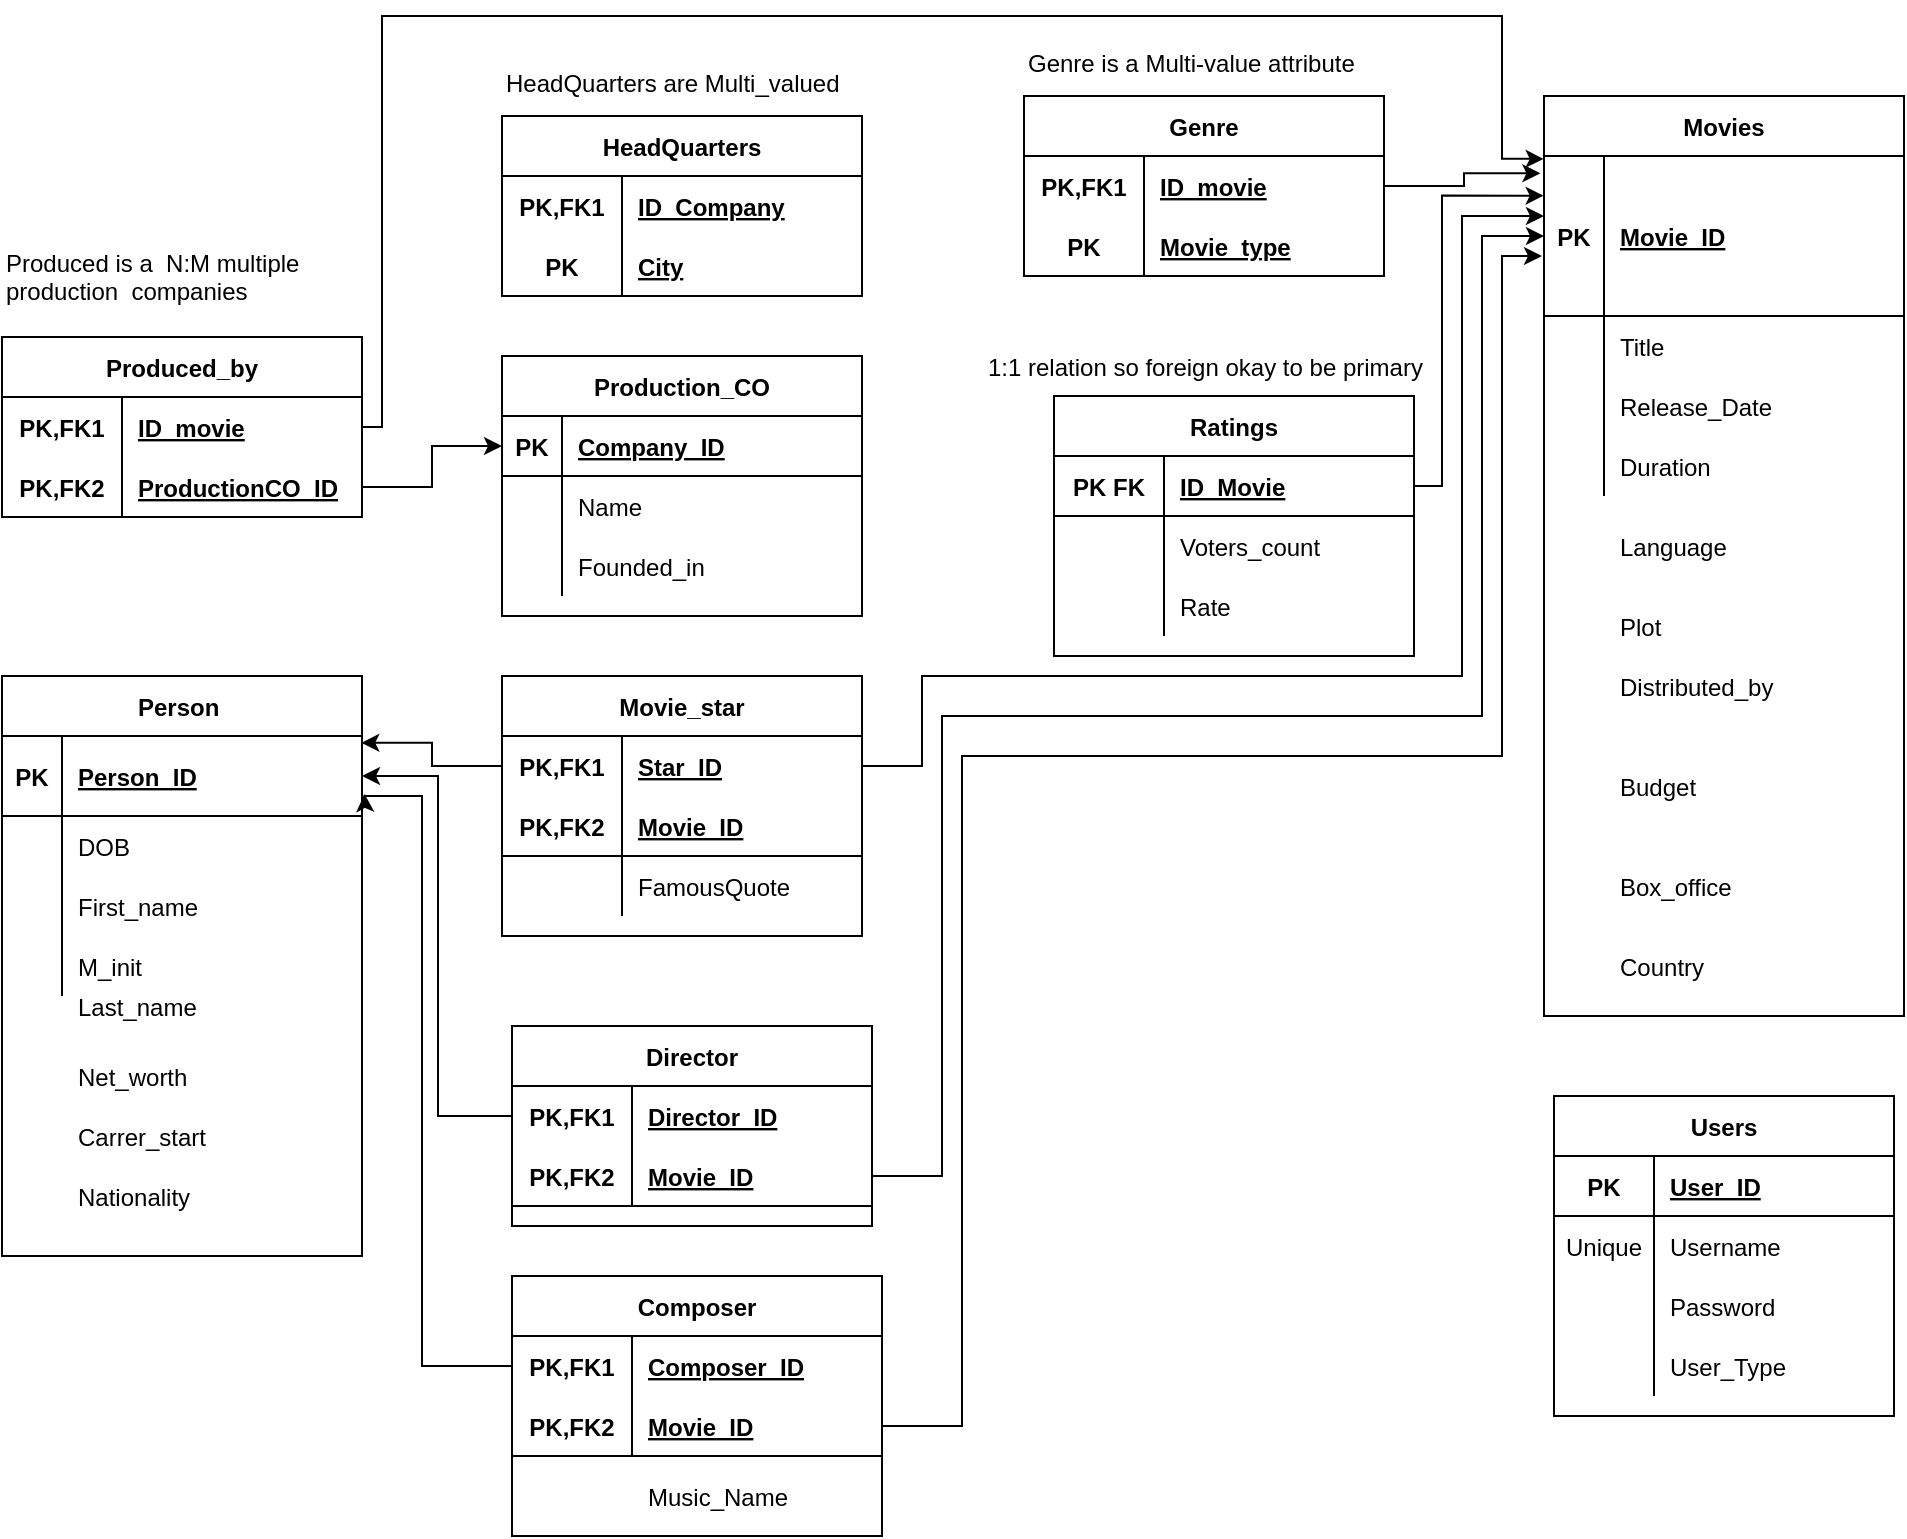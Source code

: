 <mxfile version="14.1.8" type="github">
  <diagram id="R2lEEEUBdFMjLlhIrx00" name="Page-1">
    <mxGraphModel dx="1038" dy="580" grid="1" gridSize="10" guides="1" tooltips="1" connect="1" arrows="1" fold="1" page="1" pageScale="1" pageWidth="850" pageHeight="1100" math="0" shadow="0" extFonts="Permanent Marker^https://fonts.googleapis.com/css?family=Permanent+Marker">
      <root>
        <mxCell id="0" />
        <mxCell id="1" parent="0" />
        <mxCell id="VRXhOcd1XlJgSuAFxM8A-126" value="" style="group" vertex="1" connectable="0" parent="1">
          <mxGeometry x="80" y="110" width="190" height="110" as="geometry" />
        </mxCell>
        <mxCell id="VRXhOcd1XlJgSuAFxM8A-116" value="" style="group" vertex="1" connectable="0" parent="VRXhOcd1XlJgSuAFxM8A-126">
          <mxGeometry y="44" width="190" height="66" as="geometry" />
        </mxCell>
        <mxCell id="VRXhOcd1XlJgSuAFxM8A-117" value="Produced_by" style="shape=table;startSize=30;container=1;collapsible=1;childLayout=tableLayout;fixedRows=1;rowLines=0;fontStyle=1;align=center;resizeLast=1;" vertex="1" parent="VRXhOcd1XlJgSuAFxM8A-116">
          <mxGeometry y="16.5" width="180" height="90" as="geometry" />
        </mxCell>
        <mxCell id="VRXhOcd1XlJgSuAFxM8A-118" value="" style="shape=partialRectangle;collapsible=0;dropTarget=0;pointerEvents=0;fillColor=none;top=0;left=0;bottom=0;right=0;points=[[0,0.5],[1,0.5]];portConstraint=eastwest;" vertex="1" parent="VRXhOcd1XlJgSuAFxM8A-117">
          <mxGeometry y="30" width="180" height="30" as="geometry" />
        </mxCell>
        <mxCell id="VRXhOcd1XlJgSuAFxM8A-119" value="PK,FK1" style="shape=partialRectangle;connectable=0;fillColor=none;top=0;left=0;bottom=0;right=0;fontStyle=1;overflow=hidden;" vertex="1" parent="VRXhOcd1XlJgSuAFxM8A-118">
          <mxGeometry width="60" height="30" as="geometry" />
        </mxCell>
        <mxCell id="VRXhOcd1XlJgSuAFxM8A-120" value="ID_movie" style="shape=partialRectangle;connectable=0;fillColor=none;top=0;left=0;bottom=0;right=0;align=left;spacingLeft=6;fontStyle=5;overflow=hidden;" vertex="1" parent="VRXhOcd1XlJgSuAFxM8A-118">
          <mxGeometry x="60" width="120" height="30" as="geometry" />
        </mxCell>
        <mxCell id="VRXhOcd1XlJgSuAFxM8A-121" value="" style="shape=partialRectangle;collapsible=0;dropTarget=0;pointerEvents=0;fillColor=none;top=0;left=0;bottom=1;right=0;points=[[0,0.5],[1,0.5]];portConstraint=eastwest;" vertex="1" parent="VRXhOcd1XlJgSuAFxM8A-117">
          <mxGeometry y="60" width="180" height="30" as="geometry" />
        </mxCell>
        <mxCell id="VRXhOcd1XlJgSuAFxM8A-122" value="PK,FK2" style="shape=partialRectangle;connectable=0;fillColor=none;top=0;left=0;bottom=0;right=0;fontStyle=1;overflow=hidden;" vertex="1" parent="VRXhOcd1XlJgSuAFxM8A-121">
          <mxGeometry width="60" height="30" as="geometry" />
        </mxCell>
        <mxCell id="VRXhOcd1XlJgSuAFxM8A-123" value="ProductionCO_ID" style="shape=partialRectangle;connectable=0;fillColor=none;top=0;left=0;bottom=0;right=0;align=left;spacingLeft=6;fontStyle=5;overflow=hidden;" vertex="1" parent="VRXhOcd1XlJgSuAFxM8A-121">
          <mxGeometry x="60" width="120" height="30" as="geometry" />
        </mxCell>
        <mxCell id="VRXhOcd1XlJgSuAFxM8A-124" value="&lt;font face=&quot;helvetica&quot;&gt;Produced is a&amp;nbsp; N:M multiple production&amp;nbsp; companies&lt;/font&gt;" style="text;whiteSpace=wrap;html=1;" vertex="1" parent="VRXhOcd1XlJgSuAFxM8A-126">
          <mxGeometry y="10.003" width="190" height="22" as="geometry" />
        </mxCell>
        <mxCell id="VRXhOcd1XlJgSuAFxM8A-128" value="" style="group" vertex="1" connectable="0" parent="1">
          <mxGeometry x="580" y="20" width="451" height="560" as="geometry" />
        </mxCell>
        <mxCell id="VRXhOcd1XlJgSuAFxM8A-71" value="" style="group" vertex="1" connectable="0" parent="VRXhOcd1XlJgSuAFxM8A-128">
          <mxGeometry x="271" y="30" width="180" height="420" as="geometry" />
        </mxCell>
        <mxCell id="VRXhOcd1XlJgSuAFxM8A-46" value="Movies" style="shape=table;startSize=30;container=1;collapsible=1;childLayout=tableLayout;fixedRows=1;rowLines=0;fontStyle=1;align=center;resizeLast=1;" vertex="1" parent="VRXhOcd1XlJgSuAFxM8A-71">
          <mxGeometry width="180" height="460" as="geometry" />
        </mxCell>
        <mxCell id="VRXhOcd1XlJgSuAFxM8A-47" value="" style="shape=partialRectangle;collapsible=0;dropTarget=0;pointerEvents=0;fillColor=none;top=0;left=0;bottom=1;right=0;points=[[0,0.5],[1,0.5]];portConstraint=eastwest;" vertex="1" parent="VRXhOcd1XlJgSuAFxM8A-46">
          <mxGeometry y="30" width="180" height="80" as="geometry" />
        </mxCell>
        <mxCell id="VRXhOcd1XlJgSuAFxM8A-48" value="PK" style="shape=partialRectangle;connectable=0;fillColor=none;top=0;left=0;bottom=0;right=0;fontStyle=1;overflow=hidden;" vertex="1" parent="VRXhOcd1XlJgSuAFxM8A-47">
          <mxGeometry width="30" height="80" as="geometry" />
        </mxCell>
        <mxCell id="VRXhOcd1XlJgSuAFxM8A-49" value="Movie_ID" style="shape=partialRectangle;connectable=0;fillColor=none;top=0;left=0;bottom=0;right=0;align=left;spacingLeft=6;fontStyle=5;overflow=hidden;" vertex="1" parent="VRXhOcd1XlJgSuAFxM8A-47">
          <mxGeometry x="30" width="150" height="80" as="geometry" />
        </mxCell>
        <mxCell id="VRXhOcd1XlJgSuAFxM8A-50" value="" style="shape=partialRectangle;collapsible=0;dropTarget=0;pointerEvents=0;fillColor=none;top=0;left=0;bottom=0;right=0;points=[[0,0.5],[1,0.5]];portConstraint=eastwest;" vertex="1" parent="VRXhOcd1XlJgSuAFxM8A-46">
          <mxGeometry y="110" width="180" height="30" as="geometry" />
        </mxCell>
        <mxCell id="VRXhOcd1XlJgSuAFxM8A-51" value="" style="shape=partialRectangle;connectable=0;fillColor=none;top=0;left=0;bottom=0;right=0;editable=1;overflow=hidden;" vertex="1" parent="VRXhOcd1XlJgSuAFxM8A-50">
          <mxGeometry width="30" height="30" as="geometry" />
        </mxCell>
        <mxCell id="VRXhOcd1XlJgSuAFxM8A-52" value="Title" style="shape=partialRectangle;connectable=0;fillColor=none;top=0;left=0;bottom=0;right=0;align=left;spacingLeft=6;overflow=hidden;" vertex="1" parent="VRXhOcd1XlJgSuAFxM8A-50">
          <mxGeometry x="30" width="150" height="30" as="geometry" />
        </mxCell>
        <mxCell id="VRXhOcd1XlJgSuAFxM8A-53" value="" style="shape=partialRectangle;collapsible=0;dropTarget=0;pointerEvents=0;fillColor=none;top=0;left=0;bottom=0;right=0;points=[[0,0.5],[1,0.5]];portConstraint=eastwest;" vertex="1" parent="VRXhOcd1XlJgSuAFxM8A-46">
          <mxGeometry y="140" width="180" height="30" as="geometry" />
        </mxCell>
        <mxCell id="VRXhOcd1XlJgSuAFxM8A-54" value="" style="shape=partialRectangle;connectable=0;fillColor=none;top=0;left=0;bottom=0;right=0;editable=1;overflow=hidden;" vertex="1" parent="VRXhOcd1XlJgSuAFxM8A-53">
          <mxGeometry width="30" height="30" as="geometry" />
        </mxCell>
        <mxCell id="VRXhOcd1XlJgSuAFxM8A-55" value="Release_Date" style="shape=partialRectangle;connectable=0;fillColor=none;top=0;left=0;bottom=0;right=0;align=left;spacingLeft=6;overflow=hidden;" vertex="1" parent="VRXhOcd1XlJgSuAFxM8A-53">
          <mxGeometry x="30" width="150" height="30" as="geometry" />
        </mxCell>
        <mxCell id="VRXhOcd1XlJgSuAFxM8A-56" value="" style="shape=partialRectangle;collapsible=0;dropTarget=0;pointerEvents=0;fillColor=none;top=0;left=0;bottom=0;right=0;points=[[0,0.5],[1,0.5]];portConstraint=eastwest;" vertex="1" parent="VRXhOcd1XlJgSuAFxM8A-46">
          <mxGeometry y="170" width="180" height="30" as="geometry" />
        </mxCell>
        <mxCell id="VRXhOcd1XlJgSuAFxM8A-57" value="" style="shape=partialRectangle;connectable=0;fillColor=none;top=0;left=0;bottom=0;right=0;editable=1;overflow=hidden;" vertex="1" parent="VRXhOcd1XlJgSuAFxM8A-56">
          <mxGeometry width="30" height="30" as="geometry" />
        </mxCell>
        <mxCell id="VRXhOcd1XlJgSuAFxM8A-58" value="Duration " style="shape=partialRectangle;connectable=0;fillColor=none;top=0;left=0;bottom=0;right=0;align=left;spacingLeft=6;overflow=hidden;" vertex="1" parent="VRXhOcd1XlJgSuAFxM8A-56">
          <mxGeometry x="30" width="150" height="30" as="geometry" />
        </mxCell>
        <mxCell id="VRXhOcd1XlJgSuAFxM8A-64" value="Language" style="shape=partialRectangle;connectable=0;fillColor=none;top=0;left=0;bottom=0;right=0;align=left;spacingLeft=6;overflow=hidden;" vertex="1" parent="VRXhOcd1XlJgSuAFxM8A-71">
          <mxGeometry x="30" y="210" width="150" height="30" as="geometry" />
        </mxCell>
        <mxCell id="VRXhOcd1XlJgSuAFxM8A-65" value="Plot" style="shape=partialRectangle;connectable=0;fillColor=none;top=0;left=0;bottom=0;right=0;align=left;spacingLeft=6;overflow=hidden;" vertex="1" parent="VRXhOcd1XlJgSuAFxM8A-71">
          <mxGeometry x="30" y="250" width="150" height="30" as="geometry" />
        </mxCell>
        <mxCell id="VRXhOcd1XlJgSuAFxM8A-68" value="Distributed_by" style="shape=partialRectangle;connectable=0;fillColor=none;top=0;left=0;bottom=0;right=0;align=left;spacingLeft=6;overflow=hidden;" vertex="1" parent="VRXhOcd1XlJgSuAFxM8A-71">
          <mxGeometry x="30" y="280" width="150" height="30" as="geometry" />
        </mxCell>
        <mxCell id="VRXhOcd1XlJgSuAFxM8A-69" value="Budget" style="shape=partialRectangle;connectable=0;fillColor=none;top=0;left=0;bottom=0;right=0;align=left;spacingLeft=6;overflow=hidden;" vertex="1" parent="VRXhOcd1XlJgSuAFxM8A-71">
          <mxGeometry x="30" y="330" width="150" height="30" as="geometry" />
        </mxCell>
        <mxCell id="VRXhOcd1XlJgSuAFxM8A-70" value="Box_office" style="shape=partialRectangle;connectable=0;fillColor=none;top=0;left=0;bottom=0;right=0;align=left;spacingLeft=6;overflow=hidden;" vertex="1" parent="VRXhOcd1XlJgSuAFxM8A-71">
          <mxGeometry x="30" y="380" width="150" height="30" as="geometry" />
        </mxCell>
        <mxCell id="VRXhOcd1XlJgSuAFxM8A-99" value="" style="group" vertex="1" connectable="0" parent="VRXhOcd1XlJgSuAFxM8A-128">
          <mxGeometry x="11" width="180" height="120" as="geometry" />
        </mxCell>
        <mxCell id="VRXhOcd1XlJgSuAFxM8A-85" value="Genre" style="shape=table;startSize=30;container=1;collapsible=1;childLayout=tableLayout;fixedRows=1;rowLines=0;fontStyle=1;align=center;resizeLast=1;" vertex="1" parent="VRXhOcd1XlJgSuAFxM8A-99">
          <mxGeometry y="30" width="180" height="90" as="geometry" />
        </mxCell>
        <mxCell id="VRXhOcd1XlJgSuAFxM8A-86" value="" style="shape=partialRectangle;collapsible=0;dropTarget=0;pointerEvents=0;fillColor=none;top=0;left=0;bottom=0;right=0;points=[[0,0.5],[1,0.5]];portConstraint=eastwest;" vertex="1" parent="VRXhOcd1XlJgSuAFxM8A-85">
          <mxGeometry y="30" width="180" height="30" as="geometry" />
        </mxCell>
        <mxCell id="VRXhOcd1XlJgSuAFxM8A-87" value="PK,FK1" style="shape=partialRectangle;connectable=0;fillColor=none;top=0;left=0;bottom=0;right=0;fontStyle=1;overflow=hidden;" vertex="1" parent="VRXhOcd1XlJgSuAFxM8A-86">
          <mxGeometry width="60" height="30" as="geometry" />
        </mxCell>
        <mxCell id="VRXhOcd1XlJgSuAFxM8A-88" value="ID_movie" style="shape=partialRectangle;connectable=0;fillColor=none;top=0;left=0;bottom=0;right=0;align=left;spacingLeft=6;fontStyle=5;overflow=hidden;" vertex="1" parent="VRXhOcd1XlJgSuAFxM8A-86">
          <mxGeometry x="60" width="120" height="30" as="geometry" />
        </mxCell>
        <mxCell id="VRXhOcd1XlJgSuAFxM8A-89" value="" style="shape=partialRectangle;collapsible=0;dropTarget=0;pointerEvents=0;fillColor=none;top=0;left=0;bottom=1;right=0;points=[[0,0.5],[1,0.5]];portConstraint=eastwest;" vertex="1" parent="VRXhOcd1XlJgSuAFxM8A-85">
          <mxGeometry y="60" width="180" height="30" as="geometry" />
        </mxCell>
        <mxCell id="VRXhOcd1XlJgSuAFxM8A-90" value="PK" style="shape=partialRectangle;connectable=0;fillColor=none;top=0;left=0;bottom=0;right=0;fontStyle=1;overflow=hidden;" vertex="1" parent="VRXhOcd1XlJgSuAFxM8A-89">
          <mxGeometry width="60" height="30" as="geometry" />
        </mxCell>
        <mxCell id="VRXhOcd1XlJgSuAFxM8A-91" value="Movie_type" style="shape=partialRectangle;connectable=0;fillColor=none;top=0;left=0;bottom=0;right=0;align=left;spacingLeft=6;fontStyle=5;overflow=hidden;" vertex="1" parent="VRXhOcd1XlJgSuAFxM8A-89">
          <mxGeometry x="60" width="120" height="30" as="geometry" />
        </mxCell>
        <mxCell id="VRXhOcd1XlJgSuAFxM8A-101" value="Ratings" style="shape=table;startSize=30;container=1;collapsible=1;childLayout=tableLayout;fixedRows=1;rowLines=0;fontStyle=1;align=center;resizeLast=1;" vertex="1" parent="VRXhOcd1XlJgSuAFxM8A-128">
          <mxGeometry x="26" y="180" width="180" height="130" as="geometry" />
        </mxCell>
        <mxCell id="VRXhOcd1XlJgSuAFxM8A-102" value="" style="shape=partialRectangle;collapsible=0;dropTarget=0;pointerEvents=0;fillColor=none;top=0;left=0;bottom=1;right=0;points=[[0,0.5],[1,0.5]];portConstraint=eastwest;" vertex="1" parent="VRXhOcd1XlJgSuAFxM8A-101">
          <mxGeometry y="30" width="180" height="30" as="geometry" />
        </mxCell>
        <mxCell id="VRXhOcd1XlJgSuAFxM8A-103" value="PK FK" style="shape=partialRectangle;connectable=0;fillColor=none;top=0;left=0;bottom=0;right=0;fontStyle=1;overflow=hidden;" vertex="1" parent="VRXhOcd1XlJgSuAFxM8A-102">
          <mxGeometry width="55" height="30" as="geometry" />
        </mxCell>
        <mxCell id="VRXhOcd1XlJgSuAFxM8A-104" value="ID_Movie" style="shape=partialRectangle;connectable=0;fillColor=none;top=0;left=0;bottom=0;right=0;align=left;spacingLeft=6;fontStyle=5;overflow=hidden;" vertex="1" parent="VRXhOcd1XlJgSuAFxM8A-102">
          <mxGeometry x="55" width="125" height="30" as="geometry" />
        </mxCell>
        <mxCell id="VRXhOcd1XlJgSuAFxM8A-105" value="" style="shape=partialRectangle;collapsible=0;dropTarget=0;pointerEvents=0;fillColor=none;top=0;left=0;bottom=0;right=0;points=[[0,0.5],[1,0.5]];portConstraint=eastwest;" vertex="1" parent="VRXhOcd1XlJgSuAFxM8A-101">
          <mxGeometry y="60" width="180" height="30" as="geometry" />
        </mxCell>
        <mxCell id="VRXhOcd1XlJgSuAFxM8A-106" value="" style="shape=partialRectangle;connectable=0;fillColor=none;top=0;left=0;bottom=0;right=0;editable=1;overflow=hidden;" vertex="1" parent="VRXhOcd1XlJgSuAFxM8A-105">
          <mxGeometry width="55" height="30" as="geometry" />
        </mxCell>
        <mxCell id="VRXhOcd1XlJgSuAFxM8A-107" value="Voters_count" style="shape=partialRectangle;connectable=0;fillColor=none;top=0;left=0;bottom=0;right=0;align=left;spacingLeft=6;overflow=hidden;" vertex="1" parent="VRXhOcd1XlJgSuAFxM8A-105">
          <mxGeometry x="55" width="125" height="30" as="geometry" />
        </mxCell>
        <mxCell id="VRXhOcd1XlJgSuAFxM8A-108" value="" style="shape=partialRectangle;collapsible=0;dropTarget=0;pointerEvents=0;fillColor=none;top=0;left=0;bottom=0;right=0;points=[[0,0.5],[1,0.5]];portConstraint=eastwest;" vertex="1" parent="VRXhOcd1XlJgSuAFxM8A-101">
          <mxGeometry y="90" width="180" height="30" as="geometry" />
        </mxCell>
        <mxCell id="VRXhOcd1XlJgSuAFxM8A-109" value="" style="shape=partialRectangle;connectable=0;fillColor=none;top=0;left=0;bottom=0;right=0;editable=1;overflow=hidden;" vertex="1" parent="VRXhOcd1XlJgSuAFxM8A-108">
          <mxGeometry width="55" height="30" as="geometry" />
        </mxCell>
        <mxCell id="VRXhOcd1XlJgSuAFxM8A-110" value="Rate" style="shape=partialRectangle;connectable=0;fillColor=none;top=0;left=0;bottom=0;right=0;align=left;spacingLeft=6;overflow=hidden;" vertex="1" parent="VRXhOcd1XlJgSuAFxM8A-108">
          <mxGeometry x="55" width="125" height="30" as="geometry" />
        </mxCell>
        <mxCell id="VRXhOcd1XlJgSuAFxM8A-114" value="1:1 relation so foreign okay to be primary" style="shape=partialRectangle;connectable=0;fillColor=none;top=0;left=0;bottom=0;right=0;align=left;spacingLeft=6;overflow=hidden;" vertex="1" parent="VRXhOcd1XlJgSuAFxM8A-128">
          <mxGeometry x="-15" y="150" width="232" height="30" as="geometry" />
        </mxCell>
        <mxCell id="VRXhOcd1XlJgSuAFxM8A-245" style="edgeStyle=orthogonalEdgeStyle;rounded=0;orthogonalLoop=1;jettySize=auto;html=1;exitX=1;exitY=0.5;exitDx=0;exitDy=0;entryX=-0.01;entryY=0.108;entryDx=0;entryDy=0;entryPerimeter=0;" edge="1" parent="VRXhOcd1XlJgSuAFxM8A-128" source="VRXhOcd1XlJgSuAFxM8A-86" target="VRXhOcd1XlJgSuAFxM8A-47">
          <mxGeometry relative="1" as="geometry" />
        </mxCell>
        <mxCell id="VRXhOcd1XlJgSuAFxM8A-247" style="edgeStyle=orthogonalEdgeStyle;rounded=0;orthogonalLoop=1;jettySize=auto;html=1;exitX=1;exitY=0.5;exitDx=0;exitDy=0;entryX=-0.001;entryY=0.248;entryDx=0;entryDy=0;entryPerimeter=0;" edge="1" parent="VRXhOcd1XlJgSuAFxM8A-128" source="VRXhOcd1XlJgSuAFxM8A-102" target="VRXhOcd1XlJgSuAFxM8A-47">
          <mxGeometry relative="1" as="geometry">
            <mxPoint x="230" y="80" as="targetPoint" />
            <Array as="points">
              <mxPoint x="220" y="225" />
              <mxPoint x="220" y="80" />
            </Array>
          </mxGeometry>
        </mxCell>
        <mxCell id="VRXhOcd1XlJgSuAFxM8A-258" value="Country" style="shape=partialRectangle;connectable=0;fillColor=none;top=0;left=0;bottom=0;right=0;align=left;spacingLeft=6;overflow=hidden;" vertex="1" parent="VRXhOcd1XlJgSuAFxM8A-128">
          <mxGeometry x="301" y="450" width="150" height="30" as="geometry" />
        </mxCell>
        <mxCell id="VRXhOcd1XlJgSuAFxM8A-98" value="&lt;span style=&quot;font-family: &amp;#34;helvetica&amp;#34;&quot;&gt;Genre is a Multi-value attribute&lt;/span&gt;" style="text;whiteSpace=wrap;html=1;" vertex="1" parent="VRXhOcd1XlJgSuAFxM8A-128">
          <mxGeometry x="11" width="180" height="30" as="geometry" />
        </mxCell>
        <mxCell id="VRXhOcd1XlJgSuAFxM8A-133" value="Person " style="shape=table;startSize=30;container=1;collapsible=1;childLayout=tableLayout;fixedRows=1;rowLines=0;fontStyle=1;align=center;resizeLast=1;" vertex="1" parent="1">
          <mxGeometry x="80" y="340" width="180" height="290" as="geometry" />
        </mxCell>
        <mxCell id="VRXhOcd1XlJgSuAFxM8A-134" value="" style="shape=partialRectangle;collapsible=0;dropTarget=0;pointerEvents=0;fillColor=none;top=0;left=0;bottom=1;right=0;points=[[0,0.5],[1,0.5]];portConstraint=eastwest;" vertex="1" parent="VRXhOcd1XlJgSuAFxM8A-133">
          <mxGeometry y="30" width="180" height="40" as="geometry" />
        </mxCell>
        <mxCell id="VRXhOcd1XlJgSuAFxM8A-135" value="PK" style="shape=partialRectangle;connectable=0;fillColor=none;top=0;left=0;bottom=0;right=0;fontStyle=1;overflow=hidden;" vertex="1" parent="VRXhOcd1XlJgSuAFxM8A-134">
          <mxGeometry width="30" height="40" as="geometry" />
        </mxCell>
        <mxCell id="VRXhOcd1XlJgSuAFxM8A-136" value="Person_ID" style="shape=partialRectangle;connectable=0;fillColor=none;top=0;left=0;bottom=0;right=0;align=left;spacingLeft=6;fontStyle=5;overflow=hidden;" vertex="1" parent="VRXhOcd1XlJgSuAFxM8A-134">
          <mxGeometry x="30" width="150" height="40" as="geometry" />
        </mxCell>
        <mxCell id="VRXhOcd1XlJgSuAFxM8A-137" value="" style="shape=partialRectangle;collapsible=0;dropTarget=0;pointerEvents=0;fillColor=none;top=0;left=0;bottom=0;right=0;points=[[0,0.5],[1,0.5]];portConstraint=eastwest;" vertex="1" parent="VRXhOcd1XlJgSuAFxM8A-133">
          <mxGeometry y="70" width="180" height="30" as="geometry" />
        </mxCell>
        <mxCell id="VRXhOcd1XlJgSuAFxM8A-138" value="" style="shape=partialRectangle;connectable=0;fillColor=none;top=0;left=0;bottom=0;right=0;editable=1;overflow=hidden;" vertex="1" parent="VRXhOcd1XlJgSuAFxM8A-137">
          <mxGeometry width="30" height="30" as="geometry" />
        </mxCell>
        <mxCell id="VRXhOcd1XlJgSuAFxM8A-139" value="DOB" style="shape=partialRectangle;connectable=0;fillColor=none;top=0;left=0;bottom=0;right=0;align=left;spacingLeft=6;overflow=hidden;" vertex="1" parent="VRXhOcd1XlJgSuAFxM8A-137">
          <mxGeometry x="30" width="150" height="30" as="geometry" />
        </mxCell>
        <mxCell id="VRXhOcd1XlJgSuAFxM8A-140" value="" style="shape=partialRectangle;collapsible=0;dropTarget=0;pointerEvents=0;fillColor=none;top=0;left=0;bottom=0;right=0;points=[[0,0.5],[1,0.5]];portConstraint=eastwest;" vertex="1" parent="VRXhOcd1XlJgSuAFxM8A-133">
          <mxGeometry y="100" width="180" height="30" as="geometry" />
        </mxCell>
        <mxCell id="VRXhOcd1XlJgSuAFxM8A-141" value="" style="shape=partialRectangle;connectable=0;fillColor=none;top=0;left=0;bottom=0;right=0;editable=1;overflow=hidden;" vertex="1" parent="VRXhOcd1XlJgSuAFxM8A-140">
          <mxGeometry width="30" height="30" as="geometry" />
        </mxCell>
        <mxCell id="VRXhOcd1XlJgSuAFxM8A-142" value="First_name" style="shape=partialRectangle;connectable=0;fillColor=none;top=0;left=0;bottom=0;right=0;align=left;spacingLeft=6;overflow=hidden;" vertex="1" parent="VRXhOcd1XlJgSuAFxM8A-140">
          <mxGeometry x="30" width="150" height="30" as="geometry" />
        </mxCell>
        <mxCell id="VRXhOcd1XlJgSuAFxM8A-143" value="" style="shape=partialRectangle;collapsible=0;dropTarget=0;pointerEvents=0;fillColor=none;top=0;left=0;bottom=0;right=0;points=[[0,0.5],[1,0.5]];portConstraint=eastwest;" vertex="1" parent="VRXhOcd1XlJgSuAFxM8A-133">
          <mxGeometry y="130" width="180" height="30" as="geometry" />
        </mxCell>
        <mxCell id="VRXhOcd1XlJgSuAFxM8A-144" value="" style="shape=partialRectangle;connectable=0;fillColor=none;top=0;left=0;bottom=0;right=0;editable=1;overflow=hidden;" vertex="1" parent="VRXhOcd1XlJgSuAFxM8A-143">
          <mxGeometry width="30" height="30" as="geometry" />
        </mxCell>
        <mxCell id="VRXhOcd1XlJgSuAFxM8A-145" value="M_init" style="shape=partialRectangle;connectable=0;fillColor=none;top=0;left=0;bottom=0;right=0;align=left;spacingLeft=6;overflow=hidden;" vertex="1" parent="VRXhOcd1XlJgSuAFxM8A-143">
          <mxGeometry x="30" width="150" height="30" as="geometry" />
        </mxCell>
        <mxCell id="VRXhOcd1XlJgSuAFxM8A-173" value="Last_name" style="shape=partialRectangle;connectable=0;fillColor=none;top=0;left=0;bottom=0;right=0;align=left;spacingLeft=6;overflow=hidden;" vertex="1" parent="1">
          <mxGeometry x="110" y="490" width="150" height="30" as="geometry" />
        </mxCell>
        <mxCell id="VRXhOcd1XlJgSuAFxM8A-183" value="Net_worth" style="shape=partialRectangle;connectable=0;fillColor=none;top=0;left=0;bottom=0;right=0;align=left;spacingLeft=6;overflow=hidden;" vertex="1" parent="1">
          <mxGeometry x="110" y="525" width="150" height="30" as="geometry" />
        </mxCell>
        <mxCell id="VRXhOcd1XlJgSuAFxM8A-184" value="Carrer_start" style="shape=partialRectangle;connectable=0;fillColor=none;top=0;left=0;bottom=0;right=0;align=left;spacingLeft=6;overflow=hidden;" vertex="1" parent="1">
          <mxGeometry x="110" y="555" width="150" height="30" as="geometry" />
        </mxCell>
        <mxCell id="VRXhOcd1XlJgSuAFxM8A-188" value="Nationality" style="shape=partialRectangle;connectable=0;fillColor=none;top=0;left=0;bottom=0;right=0;align=left;spacingLeft=6;overflow=hidden;" vertex="1" parent="1">
          <mxGeometry x="110" y="585" width="150" height="30" as="geometry" />
        </mxCell>
        <mxCell id="VRXhOcd1XlJgSuAFxM8A-203" value="Movie_star" style="shape=table;startSize=30;container=1;collapsible=1;childLayout=tableLayout;fixedRows=1;rowLines=0;fontStyle=1;align=center;resizeLast=1;" vertex="1" parent="1">
          <mxGeometry x="330" y="340" width="180" height="130" as="geometry" />
        </mxCell>
        <mxCell id="VRXhOcd1XlJgSuAFxM8A-204" value="" style="shape=partialRectangle;collapsible=0;dropTarget=0;pointerEvents=0;fillColor=none;top=0;left=0;bottom=0;right=0;points=[[0,0.5],[1,0.5]];portConstraint=eastwest;" vertex="1" parent="VRXhOcd1XlJgSuAFxM8A-203">
          <mxGeometry y="30" width="180" height="30" as="geometry" />
        </mxCell>
        <mxCell id="VRXhOcd1XlJgSuAFxM8A-205" value="PK,FK1" style="shape=partialRectangle;connectable=0;fillColor=none;top=0;left=0;bottom=0;right=0;fontStyle=1;overflow=hidden;" vertex="1" parent="VRXhOcd1XlJgSuAFxM8A-204">
          <mxGeometry width="60" height="30" as="geometry" />
        </mxCell>
        <mxCell id="VRXhOcd1XlJgSuAFxM8A-206" value="Star_ID" style="shape=partialRectangle;connectable=0;fillColor=none;top=0;left=0;bottom=0;right=0;align=left;spacingLeft=6;fontStyle=5;overflow=hidden;" vertex="1" parent="VRXhOcd1XlJgSuAFxM8A-204">
          <mxGeometry x="60" width="120" height="30" as="geometry" />
        </mxCell>
        <mxCell id="VRXhOcd1XlJgSuAFxM8A-207" value="" style="shape=partialRectangle;collapsible=0;dropTarget=0;pointerEvents=0;fillColor=none;top=0;left=0;bottom=1;right=0;points=[[0,0.5],[1,0.5]];portConstraint=eastwest;" vertex="1" parent="VRXhOcd1XlJgSuAFxM8A-203">
          <mxGeometry y="60" width="180" height="30" as="geometry" />
        </mxCell>
        <mxCell id="VRXhOcd1XlJgSuAFxM8A-208" value="PK,FK2" style="shape=partialRectangle;connectable=0;fillColor=none;top=0;left=0;bottom=0;right=0;fontStyle=1;overflow=hidden;" vertex="1" parent="VRXhOcd1XlJgSuAFxM8A-207">
          <mxGeometry width="60" height="30" as="geometry" />
        </mxCell>
        <mxCell id="VRXhOcd1XlJgSuAFxM8A-209" value="Movie_ID" style="shape=partialRectangle;connectable=0;fillColor=none;top=0;left=0;bottom=0;right=0;align=left;spacingLeft=6;fontStyle=5;overflow=hidden;" vertex="1" parent="VRXhOcd1XlJgSuAFxM8A-207">
          <mxGeometry x="60" width="120" height="30" as="geometry" />
        </mxCell>
        <mxCell id="VRXhOcd1XlJgSuAFxM8A-210" value="" style="shape=partialRectangle;collapsible=0;dropTarget=0;pointerEvents=0;fillColor=none;top=0;left=0;bottom=0;right=0;points=[[0,0.5],[1,0.5]];portConstraint=eastwest;" vertex="1" parent="VRXhOcd1XlJgSuAFxM8A-203">
          <mxGeometry y="90" width="180" height="30" as="geometry" />
        </mxCell>
        <mxCell id="VRXhOcd1XlJgSuAFxM8A-211" value="" style="shape=partialRectangle;connectable=0;fillColor=none;top=0;left=0;bottom=0;right=0;editable=1;overflow=hidden;" vertex="1" parent="VRXhOcd1XlJgSuAFxM8A-210">
          <mxGeometry width="60" height="30" as="geometry" />
        </mxCell>
        <mxCell id="VRXhOcd1XlJgSuAFxM8A-212" value="FamousQuote" style="shape=partialRectangle;connectable=0;fillColor=none;top=0;left=0;bottom=0;right=0;align=left;spacingLeft=6;overflow=hidden;" vertex="1" parent="VRXhOcd1XlJgSuAFxM8A-210">
          <mxGeometry x="60" width="120" height="30" as="geometry" />
        </mxCell>
        <mxCell id="VRXhOcd1XlJgSuAFxM8A-216" style="edgeStyle=orthogonalEdgeStyle;rounded=0;orthogonalLoop=1;jettySize=auto;html=1;exitX=0;exitY=0.5;exitDx=0;exitDy=0;entryX=0.998;entryY=0.085;entryDx=0;entryDy=0;entryPerimeter=0;" edge="1" parent="1" source="VRXhOcd1XlJgSuAFxM8A-204" target="VRXhOcd1XlJgSuAFxM8A-134">
          <mxGeometry relative="1" as="geometry">
            <mxPoint x="270" y="385" as="targetPoint" />
          </mxGeometry>
        </mxCell>
        <mxCell id="VRXhOcd1XlJgSuAFxM8A-221" value="Director" style="shape=table;startSize=30;container=1;collapsible=1;childLayout=tableLayout;fixedRows=1;rowLines=0;fontStyle=1;align=center;resizeLast=1;" vertex="1" parent="1">
          <mxGeometry x="335" y="515" width="180" height="100" as="geometry" />
        </mxCell>
        <mxCell id="VRXhOcd1XlJgSuAFxM8A-222" value="" style="shape=partialRectangle;collapsible=0;dropTarget=0;pointerEvents=0;fillColor=none;top=0;left=0;bottom=0;right=0;points=[[0,0.5],[1,0.5]];portConstraint=eastwest;" vertex="1" parent="VRXhOcd1XlJgSuAFxM8A-221">
          <mxGeometry y="30" width="180" height="30" as="geometry" />
        </mxCell>
        <mxCell id="VRXhOcd1XlJgSuAFxM8A-223" value="PK,FK1" style="shape=partialRectangle;connectable=0;fillColor=none;top=0;left=0;bottom=0;right=0;fontStyle=1;overflow=hidden;" vertex="1" parent="VRXhOcd1XlJgSuAFxM8A-222">
          <mxGeometry width="60" height="30" as="geometry" />
        </mxCell>
        <mxCell id="VRXhOcd1XlJgSuAFxM8A-224" value="Director_ID" style="shape=partialRectangle;connectable=0;fillColor=none;top=0;left=0;bottom=0;right=0;align=left;spacingLeft=6;fontStyle=5;overflow=hidden;" vertex="1" parent="VRXhOcd1XlJgSuAFxM8A-222">
          <mxGeometry x="60" width="120" height="30" as="geometry" />
        </mxCell>
        <mxCell id="VRXhOcd1XlJgSuAFxM8A-225" value="" style="shape=partialRectangle;collapsible=0;dropTarget=0;pointerEvents=0;fillColor=none;top=0;left=0;bottom=1;right=0;points=[[0,0.5],[1,0.5]];portConstraint=eastwest;" vertex="1" parent="VRXhOcd1XlJgSuAFxM8A-221">
          <mxGeometry y="60" width="180" height="30" as="geometry" />
        </mxCell>
        <mxCell id="VRXhOcd1XlJgSuAFxM8A-226" value="PK,FK2" style="shape=partialRectangle;connectable=0;fillColor=none;top=0;left=0;bottom=0;right=0;fontStyle=1;overflow=hidden;" vertex="1" parent="VRXhOcd1XlJgSuAFxM8A-225">
          <mxGeometry width="60" height="30" as="geometry" />
        </mxCell>
        <mxCell id="VRXhOcd1XlJgSuAFxM8A-227" value="Movie_ID" style="shape=partialRectangle;connectable=0;fillColor=none;top=0;left=0;bottom=0;right=0;align=left;spacingLeft=6;fontStyle=5;overflow=hidden;" vertex="1" parent="VRXhOcd1XlJgSuAFxM8A-225">
          <mxGeometry x="60" width="120" height="30" as="geometry" />
        </mxCell>
        <mxCell id="VRXhOcd1XlJgSuAFxM8A-232" style="edgeStyle=orthogonalEdgeStyle;rounded=0;orthogonalLoop=1;jettySize=auto;html=1;" edge="1" parent="1" source="VRXhOcd1XlJgSuAFxM8A-222">
          <mxGeometry relative="1" as="geometry">
            <mxPoint x="260" y="390" as="targetPoint" />
            <Array as="points">
              <mxPoint x="298" y="560" />
              <mxPoint x="298" y="390" />
              <mxPoint x="262" y="390" />
            </Array>
          </mxGeometry>
        </mxCell>
        <mxCell id="VRXhOcd1XlJgSuAFxM8A-234" value="Composer" style="shape=table;startSize=30;container=1;collapsible=1;childLayout=tableLayout;fixedRows=1;rowLines=0;fontStyle=1;align=center;resizeLast=1;" vertex="1" parent="1">
          <mxGeometry x="335" y="640" width="185" height="130" as="geometry" />
        </mxCell>
        <mxCell id="VRXhOcd1XlJgSuAFxM8A-235" value="" style="shape=partialRectangle;collapsible=0;dropTarget=0;pointerEvents=0;fillColor=none;top=0;left=0;bottom=0;right=0;points=[[0,0.5],[1,0.5]];portConstraint=eastwest;" vertex="1" parent="VRXhOcd1XlJgSuAFxM8A-234">
          <mxGeometry y="30" width="185" height="30" as="geometry" />
        </mxCell>
        <mxCell id="VRXhOcd1XlJgSuAFxM8A-236" value="PK,FK1" style="shape=partialRectangle;connectable=0;fillColor=none;top=0;left=0;bottom=0;right=0;fontStyle=1;overflow=hidden;" vertex="1" parent="VRXhOcd1XlJgSuAFxM8A-235">
          <mxGeometry width="60" height="30" as="geometry" />
        </mxCell>
        <mxCell id="VRXhOcd1XlJgSuAFxM8A-237" value="Composer_ID" style="shape=partialRectangle;connectable=0;fillColor=none;top=0;left=0;bottom=0;right=0;align=left;spacingLeft=6;fontStyle=5;overflow=hidden;" vertex="1" parent="VRXhOcd1XlJgSuAFxM8A-235">
          <mxGeometry x="60" width="125" height="30" as="geometry" />
        </mxCell>
        <mxCell id="VRXhOcd1XlJgSuAFxM8A-238" value="" style="shape=partialRectangle;collapsible=0;dropTarget=0;pointerEvents=0;fillColor=none;top=0;left=0;bottom=1;right=0;points=[[0,0.5],[1,0.5]];portConstraint=eastwest;" vertex="1" parent="VRXhOcd1XlJgSuAFxM8A-234">
          <mxGeometry y="60" width="185" height="30" as="geometry" />
        </mxCell>
        <mxCell id="VRXhOcd1XlJgSuAFxM8A-239" value="PK,FK2" style="shape=partialRectangle;connectable=0;fillColor=none;top=0;left=0;bottom=0;right=0;fontStyle=1;overflow=hidden;" vertex="1" parent="VRXhOcd1XlJgSuAFxM8A-238">
          <mxGeometry width="60" height="30" as="geometry" />
        </mxCell>
        <mxCell id="VRXhOcd1XlJgSuAFxM8A-240" value="Movie_ID" style="shape=partialRectangle;connectable=0;fillColor=none;top=0;left=0;bottom=0;right=0;align=left;spacingLeft=6;fontStyle=5;overflow=hidden;" vertex="1" parent="VRXhOcd1XlJgSuAFxM8A-238">
          <mxGeometry x="60" width="125" height="30" as="geometry" />
        </mxCell>
        <mxCell id="VRXhOcd1XlJgSuAFxM8A-242" style="edgeStyle=orthogonalEdgeStyle;rounded=0;orthogonalLoop=1;jettySize=auto;html=1;exitX=0;exitY=0.5;exitDx=0;exitDy=0;entryX=1.007;entryY=0.725;entryDx=0;entryDy=0;entryPerimeter=0;" edge="1" parent="1" source="VRXhOcd1XlJgSuAFxM8A-235" target="VRXhOcd1XlJgSuAFxM8A-134">
          <mxGeometry relative="1" as="geometry">
            <mxPoint x="280" y="400" as="targetPoint" />
            <Array as="points">
              <mxPoint x="290" y="685" />
              <mxPoint x="290" y="400" />
            </Array>
          </mxGeometry>
        </mxCell>
        <mxCell id="VRXhOcd1XlJgSuAFxM8A-244" style="edgeStyle=orthogonalEdgeStyle;rounded=0;orthogonalLoop=1;jettySize=auto;html=1;exitX=1;exitY=0.5;exitDx=0;exitDy=0;entryX=-0.001;entryY=0.018;entryDx=0;entryDy=0;entryPerimeter=0;" edge="1" parent="1" source="VRXhOcd1XlJgSuAFxM8A-118" target="VRXhOcd1XlJgSuAFxM8A-47">
          <mxGeometry relative="1" as="geometry">
            <mxPoint x="830" y="20" as="targetPoint" />
            <Array as="points">
              <mxPoint x="270" y="216" />
              <mxPoint x="270" y="10" />
              <mxPoint x="830" y="10" />
              <mxPoint x="830" y="81" />
            </Array>
          </mxGeometry>
        </mxCell>
        <mxCell id="VRXhOcd1XlJgSuAFxM8A-249" style="edgeStyle=orthogonalEdgeStyle;rounded=0;orthogonalLoop=1;jettySize=auto;html=1;exitX=1;exitY=0.5;exitDx=0;exitDy=0;" edge="1" parent="1" source="VRXhOcd1XlJgSuAFxM8A-204" target="VRXhOcd1XlJgSuAFxM8A-47">
          <mxGeometry relative="1" as="geometry">
            <mxPoint x="820" y="110" as="targetPoint" />
            <Array as="points">
              <mxPoint x="540" y="385" />
              <mxPoint x="540" y="340" />
              <mxPoint x="810" y="340" />
              <mxPoint x="810" y="110" />
            </Array>
          </mxGeometry>
        </mxCell>
        <mxCell id="VRXhOcd1XlJgSuAFxM8A-250" style="edgeStyle=orthogonalEdgeStyle;rounded=0;orthogonalLoop=1;jettySize=auto;html=1;exitX=1;exitY=0.5;exitDx=0;exitDy=0;entryX=0;entryY=0.5;entryDx=0;entryDy=0;" edge="1" parent="1" source="VRXhOcd1XlJgSuAFxM8A-225" target="VRXhOcd1XlJgSuAFxM8A-47">
          <mxGeometry relative="1" as="geometry">
            <mxPoint x="830" y="120" as="targetPoint" />
            <Array as="points">
              <mxPoint x="550" y="590" />
              <mxPoint x="550" y="360" />
              <mxPoint x="820" y="360" />
              <mxPoint x="820" y="120" />
            </Array>
          </mxGeometry>
        </mxCell>
        <mxCell id="VRXhOcd1XlJgSuAFxM8A-251" style="edgeStyle=orthogonalEdgeStyle;rounded=0;orthogonalLoop=1;jettySize=auto;html=1;exitX=1;exitY=0.5;exitDx=0;exitDy=0;" edge="1" parent="1" source="VRXhOcd1XlJgSuAFxM8A-238">
          <mxGeometry relative="1" as="geometry">
            <mxPoint x="850" y="130" as="targetPoint" />
            <Array as="points">
              <mxPoint x="560" y="715" />
              <mxPoint x="560" y="380" />
              <mxPoint x="830" y="380" />
              <mxPoint x="830" y="130" />
            </Array>
          </mxGeometry>
        </mxCell>
        <mxCell id="VRXhOcd1XlJgSuAFxM8A-257" value="Music_Name" style="shape=partialRectangle;connectable=0;fillColor=none;top=0;left=0;bottom=0;right=0;align=left;spacingLeft=6;fontStyle=0;overflow=hidden;" vertex="1" parent="1">
          <mxGeometry x="395" y="735" width="125" height="30" as="geometry" />
        </mxCell>
        <mxCell id="VRXhOcd1XlJgSuAFxM8A-259" value="Production_CO" style="shape=table;startSize=30;container=1;collapsible=1;childLayout=tableLayout;fixedRows=1;rowLines=0;fontStyle=1;align=center;resizeLast=1;" vertex="1" parent="1">
          <mxGeometry x="330" y="180" width="180" height="130" as="geometry" />
        </mxCell>
        <mxCell id="VRXhOcd1XlJgSuAFxM8A-260" value="" style="shape=partialRectangle;collapsible=0;dropTarget=0;pointerEvents=0;fillColor=none;top=0;left=0;bottom=1;right=0;points=[[0,0.5],[1,0.5]];portConstraint=eastwest;" vertex="1" parent="VRXhOcd1XlJgSuAFxM8A-259">
          <mxGeometry y="30" width="180" height="30" as="geometry" />
        </mxCell>
        <mxCell id="VRXhOcd1XlJgSuAFxM8A-261" value="PK" style="shape=partialRectangle;connectable=0;fillColor=none;top=0;left=0;bottom=0;right=0;fontStyle=1;overflow=hidden;" vertex="1" parent="VRXhOcd1XlJgSuAFxM8A-260">
          <mxGeometry width="30" height="30" as="geometry" />
        </mxCell>
        <mxCell id="VRXhOcd1XlJgSuAFxM8A-262" value="Company_ID" style="shape=partialRectangle;connectable=0;fillColor=none;top=0;left=0;bottom=0;right=0;align=left;spacingLeft=6;fontStyle=5;overflow=hidden;" vertex="1" parent="VRXhOcd1XlJgSuAFxM8A-260">
          <mxGeometry x="30" width="150" height="30" as="geometry" />
        </mxCell>
        <mxCell id="VRXhOcd1XlJgSuAFxM8A-263" value="" style="shape=partialRectangle;collapsible=0;dropTarget=0;pointerEvents=0;fillColor=none;top=0;left=0;bottom=0;right=0;points=[[0,0.5],[1,0.5]];portConstraint=eastwest;" vertex="1" parent="VRXhOcd1XlJgSuAFxM8A-259">
          <mxGeometry y="60" width="180" height="30" as="geometry" />
        </mxCell>
        <mxCell id="VRXhOcd1XlJgSuAFxM8A-264" value="" style="shape=partialRectangle;connectable=0;fillColor=none;top=0;left=0;bottom=0;right=0;editable=1;overflow=hidden;" vertex="1" parent="VRXhOcd1XlJgSuAFxM8A-263">
          <mxGeometry width="30" height="30" as="geometry" />
        </mxCell>
        <mxCell id="VRXhOcd1XlJgSuAFxM8A-265" value="Name" style="shape=partialRectangle;connectable=0;fillColor=none;top=0;left=0;bottom=0;right=0;align=left;spacingLeft=6;overflow=hidden;" vertex="1" parent="VRXhOcd1XlJgSuAFxM8A-263">
          <mxGeometry x="30" width="150" height="30" as="geometry" />
        </mxCell>
        <mxCell id="VRXhOcd1XlJgSuAFxM8A-266" value="" style="shape=partialRectangle;collapsible=0;dropTarget=0;pointerEvents=0;fillColor=none;top=0;left=0;bottom=0;right=0;points=[[0,0.5],[1,0.5]];portConstraint=eastwest;" vertex="1" parent="VRXhOcd1XlJgSuAFxM8A-259">
          <mxGeometry y="90" width="180" height="30" as="geometry" />
        </mxCell>
        <mxCell id="VRXhOcd1XlJgSuAFxM8A-267" value="" style="shape=partialRectangle;connectable=0;fillColor=none;top=0;left=0;bottom=0;right=0;editable=1;overflow=hidden;" vertex="1" parent="VRXhOcd1XlJgSuAFxM8A-266">
          <mxGeometry width="30" height="30" as="geometry" />
        </mxCell>
        <mxCell id="VRXhOcd1XlJgSuAFxM8A-268" value="Founded_in" style="shape=partialRectangle;connectable=0;fillColor=none;top=0;left=0;bottom=0;right=0;align=left;spacingLeft=6;overflow=hidden;" vertex="1" parent="VRXhOcd1XlJgSuAFxM8A-266">
          <mxGeometry x="30" width="150" height="30" as="geometry" />
        </mxCell>
        <mxCell id="VRXhOcd1XlJgSuAFxM8A-272" style="edgeStyle=orthogonalEdgeStyle;rounded=0;orthogonalLoop=1;jettySize=auto;html=1;entryX=0;entryY=0.5;entryDx=0;entryDy=0;" edge="1" parent="1" source="VRXhOcd1XlJgSuAFxM8A-121" target="VRXhOcd1XlJgSuAFxM8A-260">
          <mxGeometry relative="1" as="geometry" />
        </mxCell>
        <mxCell id="VRXhOcd1XlJgSuAFxM8A-273" value="HeadQuarters" style="shape=table;startSize=30;container=1;collapsible=1;childLayout=tableLayout;fixedRows=1;rowLines=0;fontStyle=1;align=center;resizeLast=1;" vertex="1" parent="1">
          <mxGeometry x="330" y="60" width="180" height="90" as="geometry" />
        </mxCell>
        <mxCell id="VRXhOcd1XlJgSuAFxM8A-274" value="" style="shape=partialRectangle;collapsible=0;dropTarget=0;pointerEvents=0;fillColor=none;top=0;left=0;bottom=0;right=0;points=[[0,0.5],[1,0.5]];portConstraint=eastwest;" vertex="1" parent="VRXhOcd1XlJgSuAFxM8A-273">
          <mxGeometry y="30" width="180" height="30" as="geometry" />
        </mxCell>
        <mxCell id="VRXhOcd1XlJgSuAFxM8A-275" value="PK,FK1" style="shape=partialRectangle;connectable=0;fillColor=none;top=0;left=0;bottom=0;right=0;fontStyle=1;overflow=hidden;" vertex="1" parent="VRXhOcd1XlJgSuAFxM8A-274">
          <mxGeometry width="60" height="30" as="geometry" />
        </mxCell>
        <mxCell id="VRXhOcd1XlJgSuAFxM8A-276" value="ID_Company" style="shape=partialRectangle;connectable=0;fillColor=none;top=0;left=0;bottom=0;right=0;align=left;spacingLeft=6;fontStyle=5;overflow=hidden;" vertex="1" parent="VRXhOcd1XlJgSuAFxM8A-274">
          <mxGeometry x="60" width="120" height="30" as="geometry" />
        </mxCell>
        <mxCell id="VRXhOcd1XlJgSuAFxM8A-277" value="" style="shape=partialRectangle;collapsible=0;dropTarget=0;pointerEvents=0;fillColor=none;top=0;left=0;bottom=1;right=0;points=[[0,0.5],[1,0.5]];portConstraint=eastwest;" vertex="1" parent="VRXhOcd1XlJgSuAFxM8A-273">
          <mxGeometry y="60" width="180" height="30" as="geometry" />
        </mxCell>
        <mxCell id="VRXhOcd1XlJgSuAFxM8A-278" value="PK" style="shape=partialRectangle;connectable=0;fillColor=none;top=0;left=0;bottom=0;right=0;fontStyle=1;overflow=hidden;" vertex="1" parent="VRXhOcd1XlJgSuAFxM8A-277">
          <mxGeometry width="60" height="30" as="geometry" />
        </mxCell>
        <mxCell id="VRXhOcd1XlJgSuAFxM8A-279" value="City" style="shape=partialRectangle;connectable=0;fillColor=none;top=0;left=0;bottom=0;right=0;align=left;spacingLeft=6;fontStyle=5;overflow=hidden;" vertex="1" parent="VRXhOcd1XlJgSuAFxM8A-277">
          <mxGeometry x="60" width="120" height="30" as="geometry" />
        </mxCell>
        <mxCell id="VRXhOcd1XlJgSuAFxM8A-280" value="&lt;font face=&quot;helvetica&quot;&gt;HeadQuarters are Multi_valued&lt;/font&gt;" style="text;whiteSpace=wrap;html=1;" vertex="1" parent="1">
          <mxGeometry x="330" y="30" width="180" height="30" as="geometry" />
        </mxCell>
        <mxCell id="VRXhOcd1XlJgSuAFxM8A-29" value="Users" style="shape=table;startSize=30;container=1;collapsible=1;childLayout=tableLayout;fixedRows=1;rowLines=0;fontStyle=1;align=center;resizeLast=1;" vertex="1" parent="1">
          <mxGeometry x="856" y="550" width="170" height="160" as="geometry">
            <mxRectangle x="80" y="50" width="70" height="30" as="alternateBounds" />
          </mxGeometry>
        </mxCell>
        <mxCell id="VRXhOcd1XlJgSuAFxM8A-30" value="" style="shape=partialRectangle;collapsible=0;dropTarget=0;pointerEvents=0;fillColor=none;top=0;left=0;bottom=1;right=0;points=[[0,0.5],[1,0.5]];portConstraint=eastwest;" vertex="1" parent="VRXhOcd1XlJgSuAFxM8A-29">
          <mxGeometry y="30" width="170" height="30" as="geometry" />
        </mxCell>
        <mxCell id="VRXhOcd1XlJgSuAFxM8A-31" value="PK" style="shape=partialRectangle;connectable=0;fillColor=none;top=0;left=0;bottom=0;right=0;fontStyle=1;overflow=hidden;" vertex="1" parent="VRXhOcd1XlJgSuAFxM8A-30">
          <mxGeometry width="50" height="30" as="geometry" />
        </mxCell>
        <mxCell id="VRXhOcd1XlJgSuAFxM8A-32" value="User_ID" style="shape=partialRectangle;connectable=0;fillColor=none;top=0;left=0;bottom=0;right=0;align=left;spacingLeft=6;fontStyle=5;overflow=hidden;" vertex="1" parent="VRXhOcd1XlJgSuAFxM8A-30">
          <mxGeometry x="50" width="120" height="30" as="geometry" />
        </mxCell>
        <mxCell id="VRXhOcd1XlJgSuAFxM8A-33" value="" style="shape=partialRectangle;collapsible=0;dropTarget=0;pointerEvents=0;fillColor=none;top=0;left=0;bottom=0;right=0;points=[[0,0.5],[1,0.5]];portConstraint=eastwest;" vertex="1" parent="VRXhOcd1XlJgSuAFxM8A-29">
          <mxGeometry y="60" width="170" height="30" as="geometry" />
        </mxCell>
        <mxCell id="VRXhOcd1XlJgSuAFxM8A-34" value="Unique" style="shape=partialRectangle;connectable=0;fillColor=none;top=0;left=0;bottom=0;right=0;editable=1;overflow=hidden;" vertex="1" parent="VRXhOcd1XlJgSuAFxM8A-33">
          <mxGeometry width="50" height="30" as="geometry" />
        </mxCell>
        <mxCell id="VRXhOcd1XlJgSuAFxM8A-35" value="Username" style="shape=partialRectangle;connectable=0;fillColor=none;top=0;left=0;bottom=0;right=0;align=left;spacingLeft=6;overflow=hidden;" vertex="1" parent="VRXhOcd1XlJgSuAFxM8A-33">
          <mxGeometry x="50" width="120" height="30" as="geometry" />
        </mxCell>
        <mxCell id="VRXhOcd1XlJgSuAFxM8A-36" value="" style="shape=partialRectangle;collapsible=0;dropTarget=0;pointerEvents=0;fillColor=none;top=0;left=0;bottom=0;right=0;points=[[0,0.5],[1,0.5]];portConstraint=eastwest;" vertex="1" parent="VRXhOcd1XlJgSuAFxM8A-29">
          <mxGeometry y="90" width="170" height="30" as="geometry" />
        </mxCell>
        <mxCell id="VRXhOcd1XlJgSuAFxM8A-37" value="" style="shape=partialRectangle;connectable=0;fillColor=none;top=0;left=0;bottom=0;right=0;editable=1;overflow=hidden;" vertex="1" parent="VRXhOcd1XlJgSuAFxM8A-36">
          <mxGeometry width="50" height="30" as="geometry" />
        </mxCell>
        <mxCell id="VRXhOcd1XlJgSuAFxM8A-38" value="Password" style="shape=partialRectangle;connectable=0;fillColor=none;top=0;left=0;bottom=0;right=0;align=left;spacingLeft=6;overflow=hidden;" vertex="1" parent="VRXhOcd1XlJgSuAFxM8A-36">
          <mxGeometry x="50" width="120" height="30" as="geometry" />
        </mxCell>
        <mxCell id="VRXhOcd1XlJgSuAFxM8A-39" value="" style="shape=partialRectangle;collapsible=0;dropTarget=0;pointerEvents=0;fillColor=none;top=0;left=0;bottom=0;right=0;points=[[0,0.5],[1,0.5]];portConstraint=eastwest;" vertex="1" parent="VRXhOcd1XlJgSuAFxM8A-29">
          <mxGeometry y="120" width="170" height="30" as="geometry" />
        </mxCell>
        <mxCell id="VRXhOcd1XlJgSuAFxM8A-40" value="" style="shape=partialRectangle;connectable=0;fillColor=none;top=0;left=0;bottom=0;right=0;editable=1;overflow=hidden;" vertex="1" parent="VRXhOcd1XlJgSuAFxM8A-39">
          <mxGeometry width="50" height="30" as="geometry" />
        </mxCell>
        <mxCell id="VRXhOcd1XlJgSuAFxM8A-41" value="User_Type" style="shape=partialRectangle;connectable=0;fillColor=none;top=0;left=0;bottom=0;right=0;align=left;spacingLeft=6;overflow=hidden;" vertex="1" parent="VRXhOcd1XlJgSuAFxM8A-39">
          <mxGeometry x="50" width="120" height="30" as="geometry" />
        </mxCell>
      </root>
    </mxGraphModel>
  </diagram>
</mxfile>
